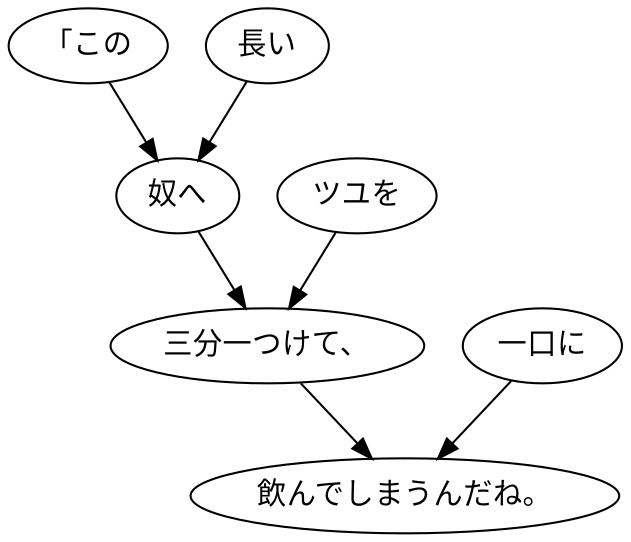 digraph graph3526 {
	node0 [label="「この"];
	node1 [label="長い"];
	node2 [label="奴へ"];
	node3 [label="ツユを"];
	node4 [label="三分一つけて、"];
	node5 [label="一口に"];
	node6 [label="飲んでしまうんだね。"];
	node0 -> node2;
	node1 -> node2;
	node2 -> node4;
	node3 -> node4;
	node4 -> node6;
	node5 -> node6;
}
